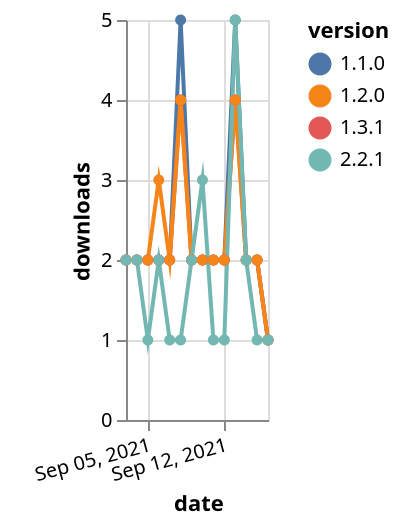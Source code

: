 {"$schema": "https://vega.github.io/schema/vega-lite/v5.json", "description": "A simple bar chart with embedded data.", "data": {"values": [{"date": "2021-09-03", "total": 2905, "delta": 2, "version": "1.1.0"}, {"date": "2021-09-04", "total": 2907, "delta": 2, "version": "1.1.0"}, {"date": "2021-09-05", "total": 2909, "delta": 2, "version": "1.1.0"}, {"date": "2021-09-06", "total": 2911, "delta": 2, "version": "1.1.0"}, {"date": "2021-09-07", "total": 2913, "delta": 2, "version": "1.1.0"}, {"date": "2021-09-08", "total": 2918, "delta": 5, "version": "1.1.0"}, {"date": "2021-09-09", "total": 2920, "delta": 2, "version": "1.1.0"}, {"date": "2021-09-10", "total": 2922, "delta": 2, "version": "1.1.0"}, {"date": "2021-09-11", "total": 2924, "delta": 2, "version": "1.1.0"}, {"date": "2021-09-12", "total": 2926, "delta": 2, "version": "1.1.0"}, {"date": "2021-09-13", "total": 2931, "delta": 5, "version": "1.1.0"}, {"date": "2021-09-14", "total": 2933, "delta": 2, "version": "1.1.0"}, {"date": "2021-09-15", "total": 2935, "delta": 2, "version": "1.1.0"}, {"date": "2021-09-16", "total": 2936, "delta": 1, "version": "1.1.0"}, {"date": "2021-09-03", "total": 2610, "delta": 2, "version": "1.3.1"}, {"date": "2021-09-04", "total": 2612, "delta": 2, "version": "1.3.1"}, {"date": "2021-09-05", "total": 2614, "delta": 2, "version": "1.3.1"}, {"date": "2021-09-06", "total": 2616, "delta": 2, "version": "1.3.1"}, {"date": "2021-09-07", "total": 2618, "delta": 2, "version": "1.3.1"}, {"date": "2021-09-08", "total": 2622, "delta": 4, "version": "1.3.1"}, {"date": "2021-09-09", "total": 2624, "delta": 2, "version": "1.3.1"}, {"date": "2021-09-10", "total": 2626, "delta": 2, "version": "1.3.1"}, {"date": "2021-09-11", "total": 2628, "delta": 2, "version": "1.3.1"}, {"date": "2021-09-12", "total": 2630, "delta": 2, "version": "1.3.1"}, {"date": "2021-09-13", "total": 2634, "delta": 4, "version": "1.3.1"}, {"date": "2021-09-14", "total": 2636, "delta": 2, "version": "1.3.1"}, {"date": "2021-09-15", "total": 2638, "delta": 2, "version": "1.3.1"}, {"date": "2021-09-16", "total": 2639, "delta": 1, "version": "1.3.1"}, {"date": "2021-09-03", "total": 2640, "delta": 2, "version": "1.2.0"}, {"date": "2021-09-04", "total": 2642, "delta": 2, "version": "1.2.0"}, {"date": "2021-09-05", "total": 2644, "delta": 2, "version": "1.2.0"}, {"date": "2021-09-06", "total": 2647, "delta": 3, "version": "1.2.0"}, {"date": "2021-09-07", "total": 2649, "delta": 2, "version": "1.2.0"}, {"date": "2021-09-08", "total": 2653, "delta": 4, "version": "1.2.0"}, {"date": "2021-09-09", "total": 2655, "delta": 2, "version": "1.2.0"}, {"date": "2021-09-10", "total": 2657, "delta": 2, "version": "1.2.0"}, {"date": "2021-09-11", "total": 2659, "delta": 2, "version": "1.2.0"}, {"date": "2021-09-12", "total": 2661, "delta": 2, "version": "1.2.0"}, {"date": "2021-09-13", "total": 2665, "delta": 4, "version": "1.2.0"}, {"date": "2021-09-14", "total": 2667, "delta": 2, "version": "1.2.0"}, {"date": "2021-09-15", "total": 2669, "delta": 2, "version": "1.2.0"}, {"date": "2021-09-16", "total": 2670, "delta": 1, "version": "1.2.0"}, {"date": "2021-09-03", "total": 395, "delta": 2, "version": "2.2.1"}, {"date": "2021-09-04", "total": 397, "delta": 2, "version": "2.2.1"}, {"date": "2021-09-05", "total": 398, "delta": 1, "version": "2.2.1"}, {"date": "2021-09-06", "total": 400, "delta": 2, "version": "2.2.1"}, {"date": "2021-09-07", "total": 401, "delta": 1, "version": "2.2.1"}, {"date": "2021-09-08", "total": 402, "delta": 1, "version": "2.2.1"}, {"date": "2021-09-09", "total": 404, "delta": 2, "version": "2.2.1"}, {"date": "2021-09-10", "total": 407, "delta": 3, "version": "2.2.1"}, {"date": "2021-09-11", "total": 408, "delta": 1, "version": "2.2.1"}, {"date": "2021-09-12", "total": 409, "delta": 1, "version": "2.2.1"}, {"date": "2021-09-13", "total": 414, "delta": 5, "version": "2.2.1"}, {"date": "2021-09-14", "total": 416, "delta": 2, "version": "2.2.1"}, {"date": "2021-09-15", "total": 417, "delta": 1, "version": "2.2.1"}, {"date": "2021-09-16", "total": 418, "delta": 1, "version": "2.2.1"}]}, "width": "container", "mark": {"type": "line", "point": {"filled": true}}, "encoding": {"x": {"field": "date", "type": "temporal", "timeUnit": "yearmonthdate", "title": "date", "axis": {"labelAngle": -15}}, "y": {"field": "delta", "type": "quantitative", "title": "downloads"}, "color": {"field": "version", "type": "nominal"}, "tooltip": {"field": "delta"}}}